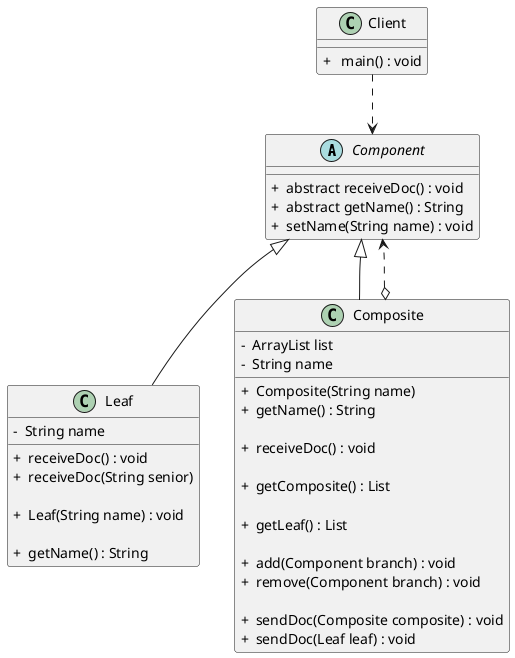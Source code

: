 @startuml


abstract class Component {

    ‌‌‌‌‍‍‌‌‌‌‌‌‍‍+  abstract receiveDoc() : void
    ‌‌‌‌‍‍‌‌‌‌‌‌‍‍+  abstract getName() : String
    ‌‌‌‌‍‍‌‌‌‌‌‌‍‍+  setName(String name) : void
}

class Leaf extends Component{

    ‌‌‌‌‍‍‌‌‌‌‌‌‍‌-  String name

    ‌‌‌‌‍‍‌‌‌‌‌‌‍‍+  receiveDoc() : void
    ‌‌‌‌‍‍‌‌‌‌‌‌‍‍+  receiveDoc(String senior)

    ‌‌‌‌‍‍‌‌‌‌‌‌‍‍+  Leaf(String name) : void

    ‌‌‌‌‍‍‌‌‌‌‌‌‍‍+  getName() : String
}

class Composite extends Component{

    ‌‌‌‌‍‍‌‌‌‌‌‌‍‌-  ArrayList list
    ‌‌‌‌‍‍‌‌‌‌‌‌‍‌-  String name

    ‌‌‌‌‍‍‌‌‌‌‌‌‍‍+  Composite(String name)
    ‌‌‌‌‍‍‌‌‌‌‌‌‍‍+  getName() : String

    ‌‌‌‌‍‍‌‌‌‌‌‌‍‍+  receiveDoc() : void

    ‌‌‌‌‍‍‌‌‌‌‌‌‍‍+  getComposite() : List

    ‌‌‌‌‍‍‌‌‌‌‌‌‍‍+  getLeaf() : List

    ‌‌‌‌‍‍‌‌‌‌‌‌‍‍+  add(Component branch) : void
    ‌‌‌‌‍‍‌‌‌‌‌‌‍‍+  remove(Component branch) : void

    ‌‌‌‌‍‍‌‌‌‌‌‌‍‍+  sendDoc(Composite composite) : void
    ‌‌‌‌‍‍‌‌‌‌‌‌‍‍+  sendDoc(Leaf leaf) : void
}

class Client {
    ‌‌‌‌‍‍‌‌‌‌‌‌‍‍+   main() : void
}

Client ..> Component
Composite o..> Component
@enduml